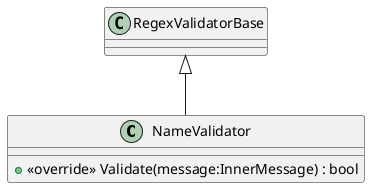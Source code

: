 @startuml
class NameValidator {
    + <<override>> Validate(message:InnerMessage) : bool
}
RegexValidatorBase <|-- NameValidator
@enduml
